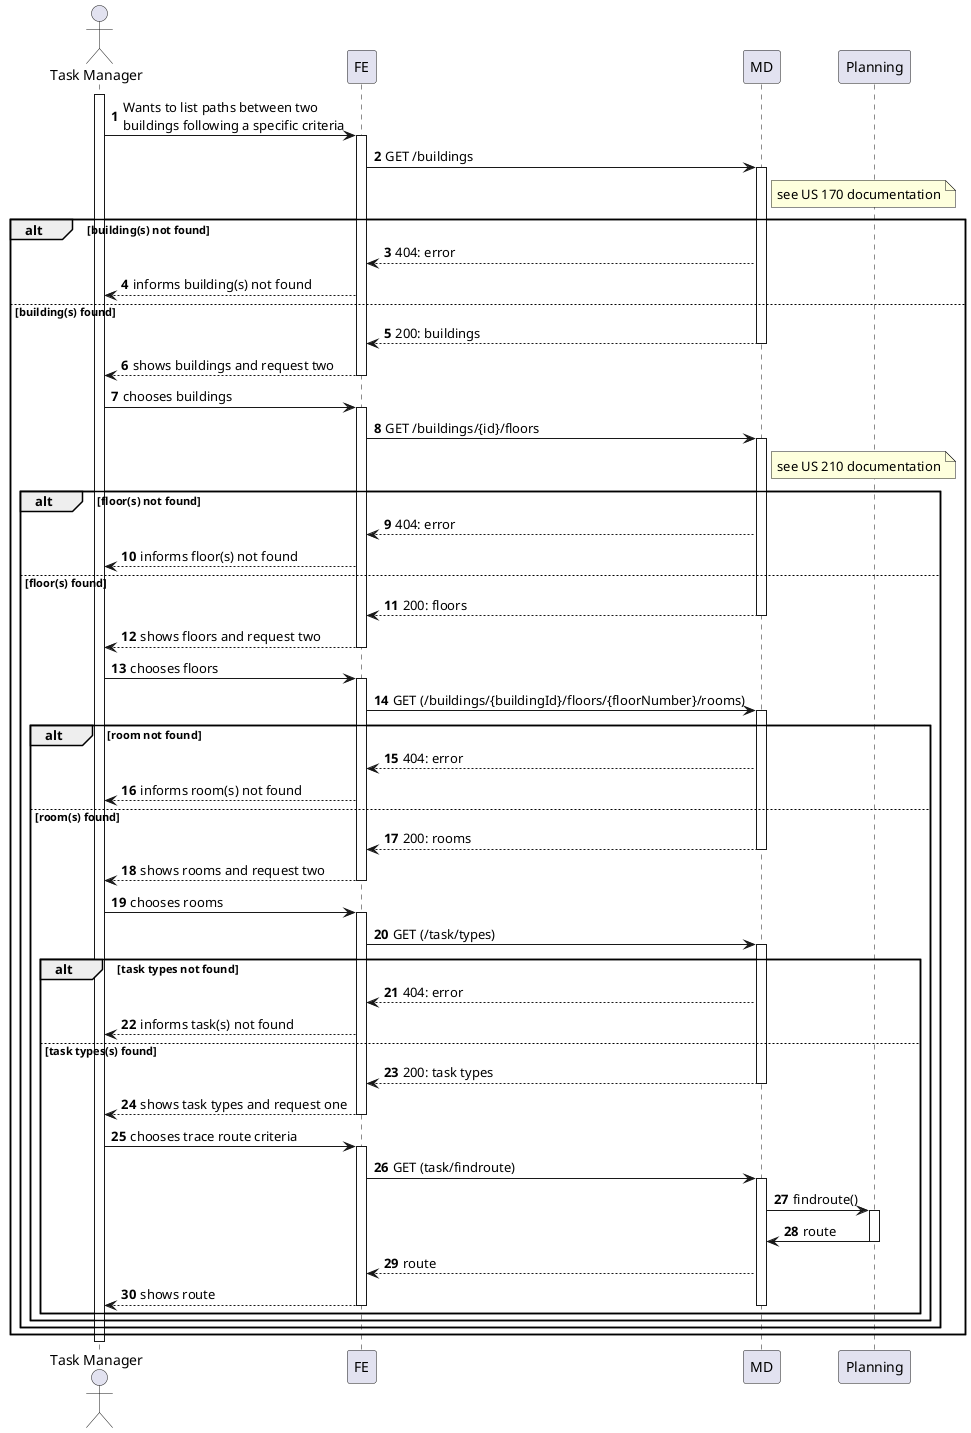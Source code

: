 @startuml
autonumber

actor "Task Manager" as usr

participant "FE" as ui
participant "MD" as md
participant "Planning" as pl

activate usr
    usr -> ui : Wants to list paths between two \nbuildings following a specific criteria
    activate ui
            ui -> md : GET /buildings
            activate md
                note right of md : see US 170 documentation

            alt building(s) not found
                md --> ui: 404: error
                ui --> usr: informs building(s) not found
            else building(s) found
                md --> ui : 200: buildings
                deactivate md

            ui --> usr : shows buildings and request two
        deactivate ui

        usr -> ui : chooses buildings
        activate ui
            ui -> md : GET /buildings/{id}/floors
            activate md
                note right of md : see US 210 documentation

                alt floor(s) not found
                    md --> ui: 404: error
                    ui --> usr: informs floor(s) not found
                else floor(s) found
                    md --> ui : 200: floors
                    deactivate md

            ui --> usr : shows floors and request two
        deactivate ui

        usr -> ui: chooses floors
        activate ui
            ui -> md : GET (/buildings/{buildingId}/floors/{floorNumber}/rooms)
            activate md


                alt room not found
                    md --> ui: 404: error
                    ui --> usr: informs room(s) not found
                else room(s) found
                    md --> ui : 200: rooms
                    deactivate md
                    ui --> usr : shows rooms and request two

        deactivate ui

                usr -> ui: chooses rooms
                activate ui
                ui -> md : GET (/task/types)
                activate md
                    alt task types not found
                    md --> ui: 404: error
                    ui --> usr: informs task(s) not found
                else task types(s) found
                    md --> ui : 200: task types
                    deactivate md
                    ui --> usr : shows task types and request one
                deactivate md
        deactivate ui

                usr -> ui: chooses trace route criteria
                activate ui
                ui -> md: GET (task/findroute)
                activate md
                    md -> pl : findroute()
                    activate pl


                    pl -> md: route
                    deactivate pl

                    md --> ui:route
                    ui --> usr: shows route
                deactivate md



                deactivate ui

                        end
                    end
                end
            end
        deactivate ui
    deactivate usr

@enduml
